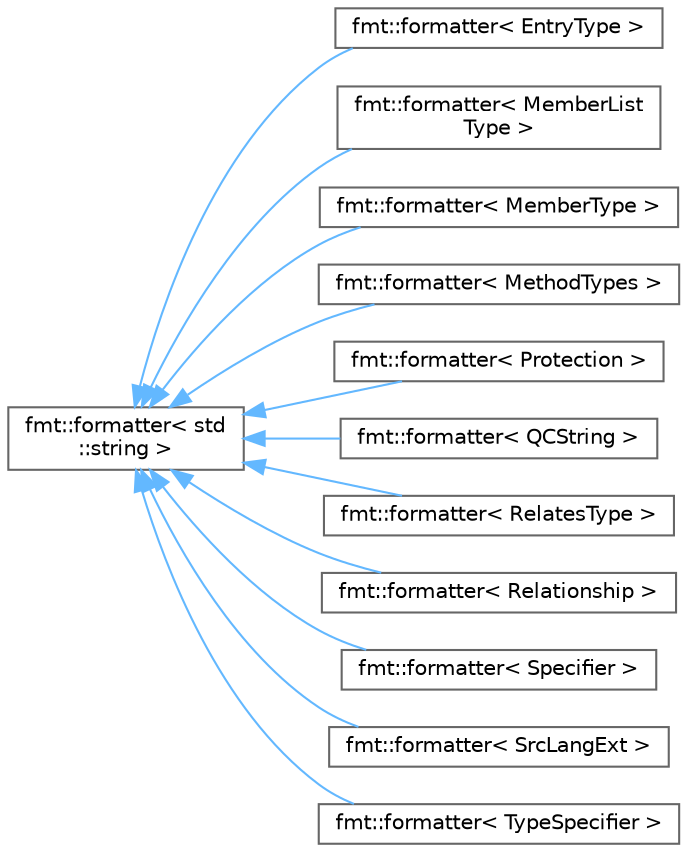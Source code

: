 digraph "Graphical Class Hierarchy"
{
 // INTERACTIVE_SVG=YES
 // LATEX_PDF_SIZE
  bgcolor="transparent";
  edge [fontname=Helvetica,fontsize=10,labelfontname=Helvetica,labelfontsize=10];
  node [fontname=Helvetica,fontsize=10,shape=box,height=0.2,width=0.4];
  rankdir="LR";
  Node0 [id="Node000000",label="fmt::formatter\< std\l::string \>",height=0.2,width=0.4,color="grey40", fillcolor="white", style="filled",URL="$db/d75/structfmt_1_1formatter.html",tooltip=" "];
  Node0 -> Node1 [id="edge154_Node000000_Node000001",dir="back",color="steelblue1",style="solid",tooltip=" "];
  Node1 [id="Node000001",label="fmt::formatter\< EntryType \>",height=0.2,width=0.4,color="grey40", fillcolor="white", style="filled",URL="$db/d75/structfmt_1_1formatter.html",tooltip="adds support for formatting EntryType"];
  Node0 -> Node2 [id="edge155_Node000000_Node000002",dir="back",color="steelblue1",style="solid",tooltip=" "];
  Node2 [id="Node000002",label="fmt::formatter\< MemberList\lType \>",height=0.2,width=0.4,color="grey40", fillcolor="white", style="filled",URL="$db/d75/structfmt_1_1formatter.html",tooltip="adds support for formatting MemberListType"];
  Node0 -> Node3 [id="edge156_Node000000_Node000003",dir="back",color="steelblue1",style="solid",tooltip=" "];
  Node3 [id="Node000003",label="fmt::formatter\< MemberType \>",height=0.2,width=0.4,color="grey40", fillcolor="white", style="filled",URL="$db/d75/structfmt_1_1formatter.html",tooltip="adds support for formatting MemberType"];
  Node0 -> Node4 [id="edge157_Node000000_Node000004",dir="back",color="steelblue1",style="solid",tooltip=" "];
  Node4 [id="Node000004",label="fmt::formatter\< MethodTypes \>",height=0.2,width=0.4,color="grey40", fillcolor="white", style="filled",URL="$db/d75/structfmt_1_1formatter.html",tooltip="adds support for formatting MethodTypes"];
  Node0 -> Node5 [id="edge158_Node000000_Node000005",dir="back",color="steelblue1",style="solid",tooltip=" "];
  Node5 [id="Node000005",label="fmt::formatter\< Protection \>",height=0.2,width=0.4,color="grey40", fillcolor="white", style="filled",URL="$db/d75/structfmt_1_1formatter.html",tooltip="adds support for formatting Protected"];
  Node0 -> Node6 [id="edge159_Node000000_Node000006",dir="back",color="steelblue1",style="solid",tooltip=" "];
  Node6 [id="Node000006",label="fmt::formatter\< QCString \>",height=0.2,width=0.4,color="grey40", fillcolor="white", style="filled",URL="$db/d75/structfmt_1_1formatter.html",tooltip="adds support for formatting QCString"];
  Node0 -> Node7 [id="edge160_Node000000_Node000007",dir="back",color="steelblue1",style="solid",tooltip=" "];
  Node7 [id="Node000007",label="fmt::formatter\< RelatesType \>",height=0.2,width=0.4,color="grey40", fillcolor="white", style="filled",URL="$db/d75/structfmt_1_1formatter.html",tooltip="adds support for formatting RelatesType"];
  Node0 -> Node8 [id="edge161_Node000000_Node000008",dir="back",color="steelblue1",style="solid",tooltip=" "];
  Node8 [id="Node000008",label="fmt::formatter\< Relationship \>",height=0.2,width=0.4,color="grey40", fillcolor="white", style="filled",URL="$db/d75/structfmt_1_1formatter.html",tooltip="adds support for formatting RelationShip"];
  Node0 -> Node9 [id="edge162_Node000000_Node000009",dir="back",color="steelblue1",style="solid",tooltip=" "];
  Node9 [id="Node000009",label="fmt::formatter\< Specifier \>",height=0.2,width=0.4,color="grey40", fillcolor="white", style="filled",URL="$db/d75/structfmt_1_1formatter.html",tooltip="adds support for formatting Specifier"];
  Node0 -> Node10 [id="edge163_Node000000_Node000010",dir="back",color="steelblue1",style="solid",tooltip=" "];
  Node10 [id="Node000010",label="fmt::formatter\< SrcLangExt \>",height=0.2,width=0.4,color="grey40", fillcolor="white", style="filled",URL="$db/d75/structfmt_1_1formatter.html",tooltip="adds support for formatting SrcLangExt"];
  Node0 -> Node11 [id="edge164_Node000000_Node000011",dir="back",color="steelblue1",style="solid",tooltip=" "];
  Node11 [id="Node000011",label="fmt::formatter\< TypeSpecifier \>",height=0.2,width=0.4,color="grey40", fillcolor="white", style="filled",URL="$db/d75/structfmt_1_1formatter.html",tooltip="adds support for formatting TypeSpecifier"];
}
